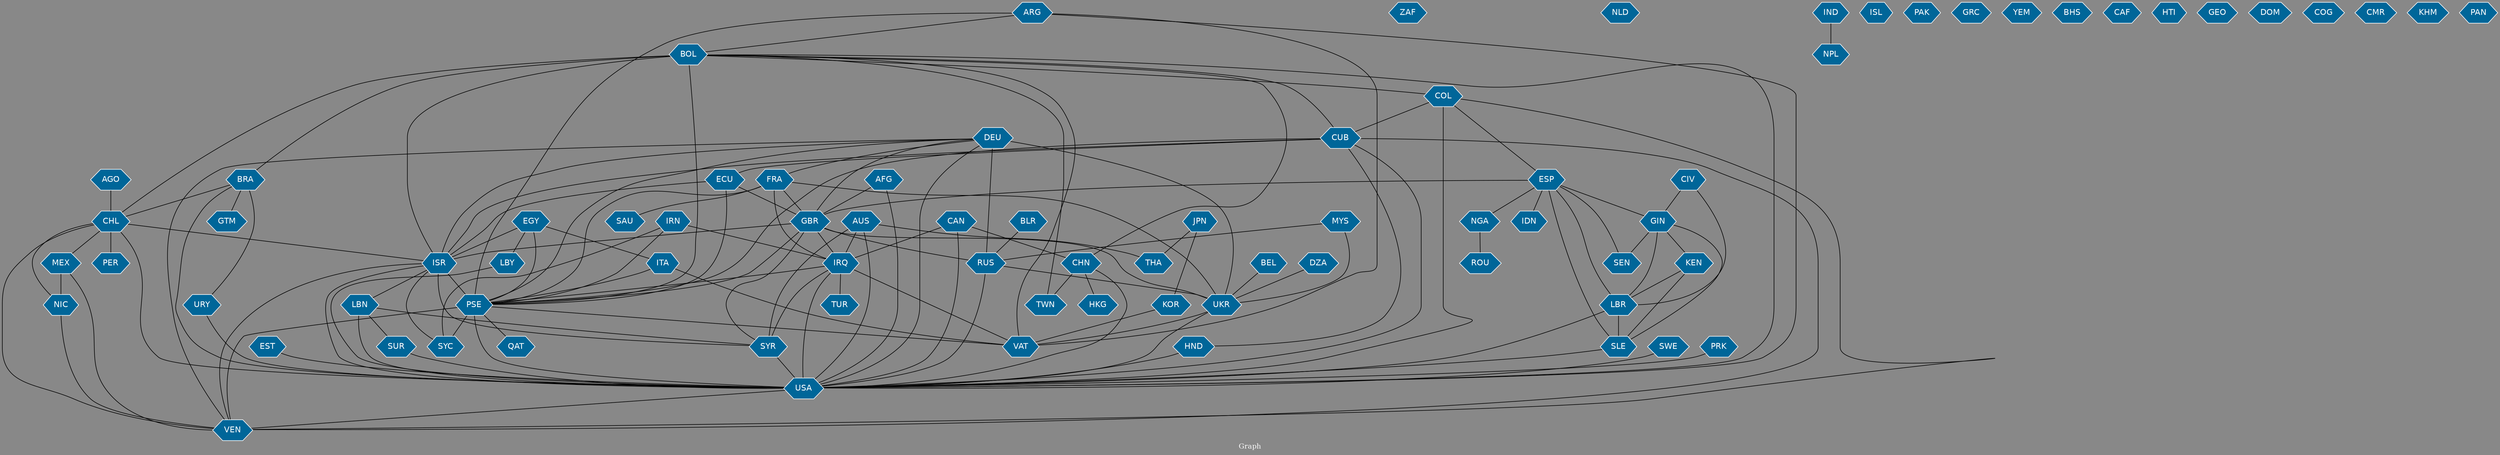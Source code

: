 // Countries together in item graph
graph {
	graph [bgcolor="#888888" fontcolor=white fontsize=12 label="Graph" outputorder=edgesfirst overlap=prism]
	node [color=white fillcolor="#006699" fontcolor=white fontname=Helvetica shape=hexagon style=filled]
	edge [arrowhead=open color=black fontcolor=white fontname=Courier fontsize=12]
		AUS [label=AUS]
		GBR [label=GBR]
		RUS [label=RUS]
		UKR [label=UKR]
		GTM [label=GTM]
		EGY [label=EGY]
		TUR [label=TUR]
		CHL [label=CHL]
		IRQ [label=IRQ]
		PSE [label=PSE]
		ISR [label=ISR]
		IDN [label=IDN]
		ZAF [label=ZAF]
		FRA [label=FRA]
		MEX [label=MEX]
		PER [label=PER]
		NLD [label=NLD]
		KEN [label=KEN]
		SLE [label=SLE]
		LBR [label=LBR]
		GIN [label=GIN]
		ARG [label=ARG]
		BRA [label=BRA]
		USA [label=USA]
		THA [label=THA]
		IRN [label=IRN]
		NIC [label=NIC]
		LBY [label=LBY]
		IND [label=IND]
		ESP [label=ESP]
		BEL [label=BEL]
		COL [label=COL]
		TWN [label=TWN]
		ISL [label=ISL]
		ITA [label=ITA]
		VAT [label=VAT]
		URY [label=URY]
		PAK [label=PAK]
		SYR [label=SYR]
		SYC [label=SYC]
		CUB [label=CUB]
		BOL [label=BOL]
		VEN [label=VEN]
		JPN [label=JPN]
		CAN [label=CAN]
		CHN [label=CHN]
		CIV [label=CIV]
		SEN [label=SEN]
		GRC [label=GRC]
		SUR [label=SUR]
		LBN [label=LBN]
		DEU [label=DEU]
		MYS [label=MYS]
		DZA [label=DZA]
		ECU [label=ECU]
		HND [label=HND]
		KOR [label=KOR]
		YEM [label=YEM]
		QAT [label=QAT]
		BHS [label=BHS]
		BLR [label=BLR]
		NGA [label=NGA]
		ROU [label=ROU]
		SWE [label=SWE]
		CAF [label=CAF]
		NPL [label=NPL]
		HTI [label=HTI]
		SAU [label=SAU]
		GEO [label=GEO]
		PRK [label=PRK]
		AFG [label=AFG]
		EST [label=EST]
		DOM [label=DOM]
		COG [label=COG]
		HKG [label=HKG]
		CMR [label=CMR]
		KHM [label=KHM]
		PAN [label=PAN]
		AGO [label=AGO]
			ISR -- SYC [weight=1]
			COL -- ESP [weight=1]
			CIV -- LBR [weight=2]
			MEX -- VEN [weight=1]
			CAN -- USA [weight=1]
			ARG -- USA [weight=1]
			AUS -- THA [weight=5]
			NIC -- VEN [weight=1]
			URY -- USA [weight=1]
			DEU -- PSE [weight=2]
			SLE -- USA [weight=1]
			MYS -- RUS [weight=1]
			ESP -- SEN [weight=1]
			AFG -- GBR [weight=1]
			DEU -- GBR [weight=1]
			CUB -- ECU [weight=1]
			AFG -- USA [weight=2]
			BRA -- USA [weight=2]
			ARG -- VAT [weight=1]
			AUS -- IRQ [weight=3]
			MEX -- NIC [weight=1]
			PSE -- VAT [weight=2]
			CUB -- ISR [weight=1]
			LBR -- USA [weight=2]
			LBY -- USA [weight=1]
			GBR -- PSE [weight=3]
			ESP -- SLE [weight=1]
			CHL -- ISR [weight=1]
			CHL -- USA [weight=1]
			BOL -- CUB [weight=1]
			AGO -- CHL [weight=1]
			PSE -- SYC [weight=2]
			GIN -- SEN [weight=1]
			PRK -- USA [weight=1]
			ISR -- LBN [weight=2]
			ISR -- VEN [weight=1]
			LBN -- SUR [weight=1]
			IRN -- SYC [weight=1]
			PSE -- VEN [weight=3]
			CHL -- PER [weight=7]
			DEU -- RUS [weight=5]
			COL -- CUB [weight=1]
			CHN -- USA [weight=1]
			BOL -- COL [weight=1]
			EGY -- ITA [weight=1]
			JPN -- THA [weight=1]
			AUS -- USA [weight=1]
			EGY -- PSE [weight=15]
			BOL -- TWN [weight=1]
			EGY -- ISR [weight=7]
			BLR -- RUS [weight=1]
			CHN -- TWN [weight=1]
			GBR -- ISR [weight=1]
			ARG -- PSE [weight=1]
			KOR -- VAT [weight=5]
			BRA -- GTM [weight=1]
			CAN -- CHN [weight=1]
			ESP -- LBR [weight=4]
			FRA -- SAU [weight=1]
			GIN -- SLE [weight=2]
			LBN -- SYR [weight=1]
			UKR -- USA [weight=7]
			PSE -- USA [weight=8]
			BOL -- USA [weight=2]
			IRQ -- SYR [weight=2]
			ISR -- USA [weight=8]
			ECU -- GBR [weight=2]
			GBR -- RUS [weight=1]
			MYS -- UKR [weight=4]
			IRN -- PSE [weight=1]
			BOL -- VAT [weight=2]
			PSE -- QAT [weight=1]
			GBR -- IRQ [weight=2]
			CUB -- HND [weight=1]
			COL -- VEN [weight=1]
			CHL -- MEX [weight=1]
			GBR -- SYR [weight=4]
			KEN -- LBR [weight=1]
			DEU -- FRA [weight=2]
			ISR -- PSE [weight=92]
			HND -- USA [weight=2]
			FRA -- GBR [weight=1]
			CHL -- NIC [weight=1]
			UKR -- VAT [weight=1]
			IRN -- IRQ [weight=1]
			BOL -- CHN [weight=1]
			BRA -- CHL [weight=2]
			SWE -- USA [weight=1]
			CHL -- VEN [weight=1]
			ARG -- BOL [weight=1]
			BOL -- ISR [weight=2]
			KEN -- SLE [weight=1]
			IRQ -- PSE [weight=1]
			RUS -- UKR [weight=52]
			LBR -- SLE [weight=2]
			ESP -- IDN [weight=2]
			ECU -- ISR [weight=1]
			FRA -- PSE [weight=4]
			ESP -- GBR [weight=3]
			EGY -- LBY [weight=2]
			DZA -- UKR [weight=1]
			ESP -- NGA [weight=1]
			BEL -- UKR [weight=1]
			DEU -- ISR [weight=1]
			GIN -- LBR [weight=4]
			ITA -- PSE [weight=1]
			CUB -- VEN [weight=1]
			CUB -- PSE [weight=2]
			SYR -- USA [weight=17]
			DEU -- UKR [weight=7]
			DEU -- VEN [weight=1]
			ECU -- PSE [weight=1]
			BOL -- BRA [weight=2]
			ESP -- GIN [weight=1]
			ISR -- SYR [weight=2]
			SUR -- USA [weight=1]
			IRQ -- USA [weight=29]
			NGA -- ROU [weight=1]
			CIV -- GIN [weight=2]
			LBN -- USA [weight=1]
			FRA -- IRQ [weight=1]
			JPN -- KOR [weight=2]
			AUS -- SYR [weight=1]
			GIN -- KEN [weight=1]
			GBR -- UKR [weight=1]
			ITA -- VAT [weight=1]
			RUS -- USA [weight=12]
			DEU -- USA [weight=2]
			USA -- VEN [weight=1]
			CUB -- USA [weight=3]
			BOL -- PSE [weight=1]
			COL -- USA [weight=1]
			BOL -- CHL [weight=5]
			CAN -- IRQ [weight=1]
			BRA -- URY [weight=1]
			IRQ -- TUR [weight=1]
			FRA -- UKR [weight=1]
			IRQ -- VAT [weight=3]
			EST -- USA [weight=1]
			IND -- NPL [weight=2]
			CHN -- HKG [weight=1]
}